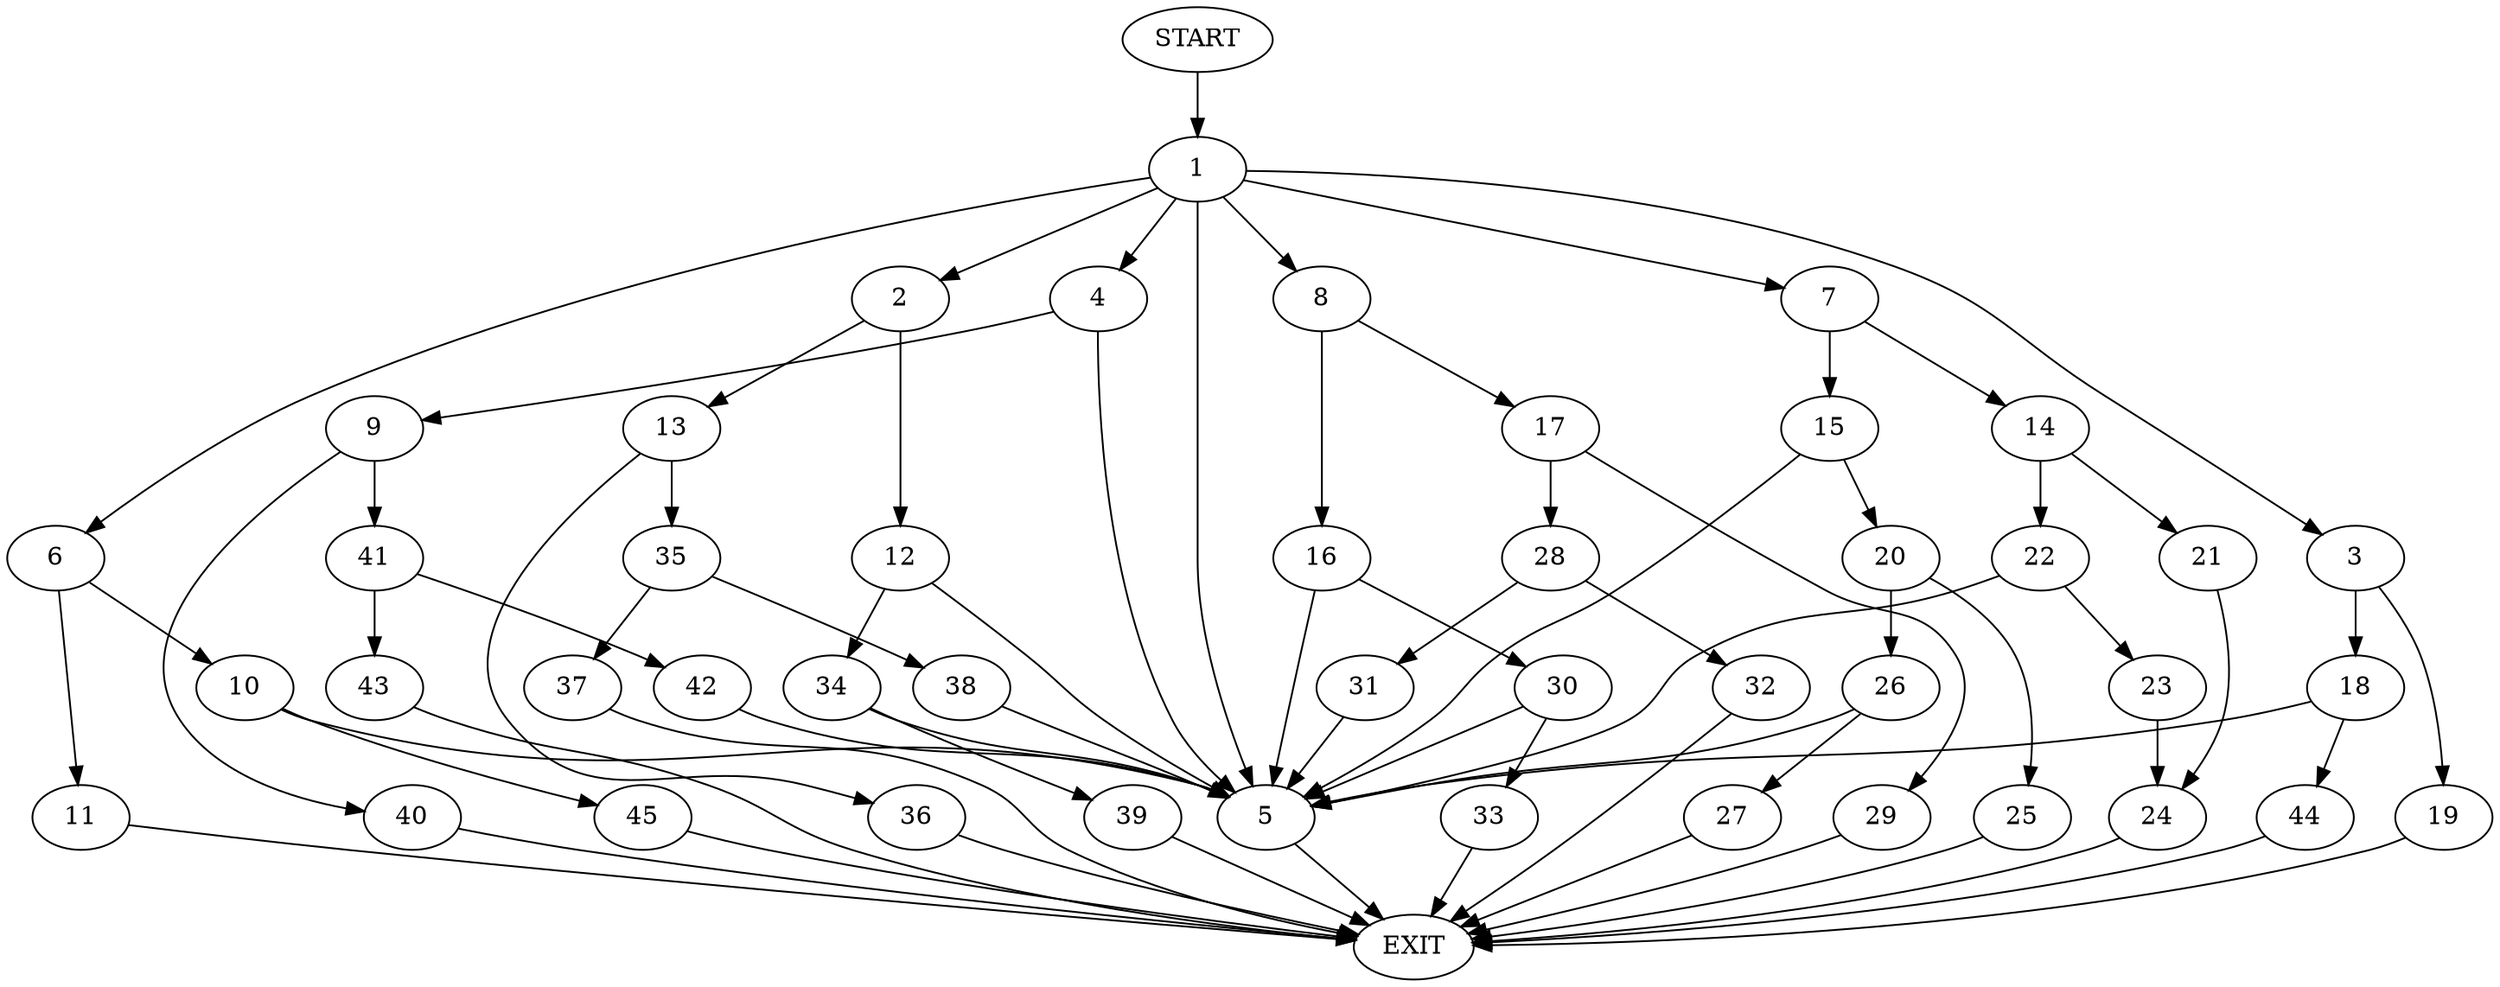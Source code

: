 digraph {
0 [label="START"]
46 [label="EXIT"]
0 -> 1
1 -> 2
1 -> 3
1 -> 4
1 -> 5
1 -> 6
1 -> 7
1 -> 8
4 -> 5
4 -> 9
6 -> 10
6 -> 11
2 -> 12
2 -> 13
7 -> 14
7 -> 15
8 -> 16
8 -> 17
3 -> 18
3 -> 19
5 -> 46
15 -> 5
15 -> 20
14 -> 21
14 -> 22
22 -> 5
22 -> 23
21 -> 24
24 -> 46
23 -> 24
20 -> 25
20 -> 26
26 -> 5
26 -> 27
25 -> 46
27 -> 46
17 -> 28
17 -> 29
16 -> 30
16 -> 5
28 -> 31
28 -> 32
29 -> 46
32 -> 46
31 -> 5
30 -> 5
30 -> 33
33 -> 46
12 -> 34
12 -> 5
13 -> 35
13 -> 36
36 -> 46
35 -> 37
35 -> 38
38 -> 5
37 -> 46
34 -> 5
34 -> 39
39 -> 46
9 -> 40
9 -> 41
41 -> 42
41 -> 43
40 -> 46
42 -> 5
43 -> 46
19 -> 46
18 -> 5
18 -> 44
44 -> 46
11 -> 46
10 -> 5
10 -> 45
45 -> 46
}
